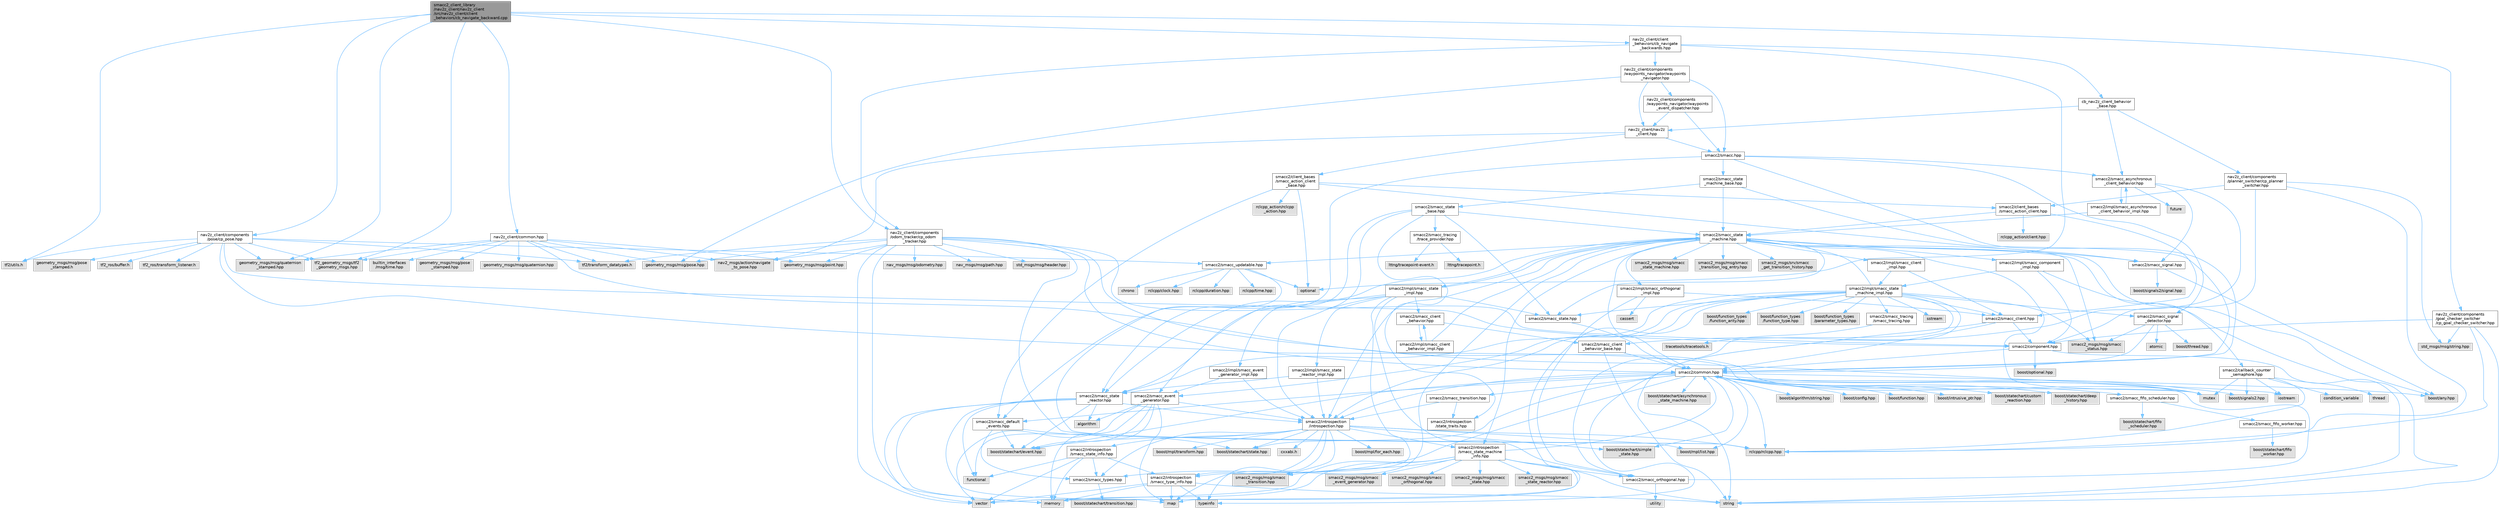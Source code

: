 digraph "smacc2_client_library/nav2z_client/nav2z_client/src/nav2z_client/client_behaviors/cb_navigate_backward.cpp"
{
 // LATEX_PDF_SIZE
  bgcolor="transparent";
  edge [fontname=Helvetica,fontsize=10,labelfontname=Helvetica,labelfontsize=10];
  node [fontname=Helvetica,fontsize=10,shape=box,height=0.2,width=0.4];
  Node1 [label="smacc2_client_library\l/nav2z_client/nav2z_client\l/src/nav2z_client/client\l_behaviors/cb_navigate_backward.cpp",height=0.2,width=0.4,color="gray40", fillcolor="grey60", style="filled", fontcolor="black",tooltip=" "];
  Node1 -> Node2 [color="steelblue1",style="solid"];
  Node2 [label="tf2/utils.h",height=0.2,width=0.4,color="grey60", fillcolor="#E0E0E0", style="filled",tooltip=" "];
  Node1 -> Node3 [color="steelblue1",style="solid"];
  Node3 [label="geometry_msgs/msg/quaternion\l_stamped.hpp",height=0.2,width=0.4,color="grey60", fillcolor="#E0E0E0", style="filled",tooltip=" "];
  Node1 -> Node4 [color="steelblue1",style="solid"];
  Node4 [label="nav2z_client/client\l_behaviors/cb_navigate\l_backwards.hpp",height=0.2,width=0.4,color="grey40", fillcolor="white", style="filled",URL="$cb__navigate__backwards_8hpp.html",tooltip=" "];
  Node4 -> Node5 [color="steelblue1",style="solid"];
  Node5 [label="nav2z_client/components\l/odom_tracker/cp_odom\l_tracker.hpp",height=0.2,width=0.4,color="grey40", fillcolor="white", style="filled",URL="$cp__odom__tracker_8hpp.html",tooltip=" "];
  Node5 -> Node6 [color="steelblue1",style="solid"];
  Node6 [label="tf2/transform_datatypes.h",height=0.2,width=0.4,color="grey60", fillcolor="#E0E0E0", style="filled",tooltip=" "];
  Node5 -> Node7 [color="steelblue1",style="solid"];
  Node7 [label="smacc2/common.hpp",height=0.2,width=0.4,color="grey40", fillcolor="white", style="filled",URL="$include_2smacc2_2common_8hpp.html",tooltip=" "];
  Node7 -> Node8 [color="steelblue1",style="solid"];
  Node8 [label="boost/statechart/asynchronous\l_state_machine.hpp",height=0.2,width=0.4,color="grey60", fillcolor="#E0E0E0", style="filled",tooltip=" "];
  Node7 -> Node9 [color="steelblue1",style="solid"];
  Node9 [label="boost/statechart/custom\l_reaction.hpp",height=0.2,width=0.4,color="grey60", fillcolor="#E0E0E0", style="filled",tooltip=" "];
  Node7 -> Node10 [color="steelblue1",style="solid"];
  Node10 [label="boost/statechart/deep\l_history.hpp",height=0.2,width=0.4,color="grey60", fillcolor="#E0E0E0", style="filled",tooltip=" "];
  Node7 -> Node11 [color="steelblue1",style="solid"];
  Node11 [label="boost/statechart/event.hpp",height=0.2,width=0.4,color="grey60", fillcolor="#E0E0E0", style="filled",tooltip=" "];
  Node7 -> Node12 [color="steelblue1",style="solid"];
  Node12 [label="boost/statechart/simple\l_state.hpp",height=0.2,width=0.4,color="grey60", fillcolor="#E0E0E0", style="filled",tooltip=" "];
  Node7 -> Node13 [color="steelblue1",style="solid"];
  Node13 [label="boost/statechart/state.hpp",height=0.2,width=0.4,color="grey60", fillcolor="#E0E0E0", style="filled",tooltip=" "];
  Node7 -> Node14 [color="steelblue1",style="solid"];
  Node14 [label="boost/algorithm/string.hpp",height=0.2,width=0.4,color="grey60", fillcolor="#E0E0E0", style="filled",tooltip=" "];
  Node7 -> Node15 [color="steelblue1",style="solid"];
  Node15 [label="boost/any.hpp",height=0.2,width=0.4,color="grey60", fillcolor="#E0E0E0", style="filled",tooltip=" "];
  Node7 -> Node16 [color="steelblue1",style="solid"];
  Node16 [label="boost/config.hpp",height=0.2,width=0.4,color="grey60", fillcolor="#E0E0E0", style="filled",tooltip=" "];
  Node7 -> Node17 [color="steelblue1",style="solid"];
  Node17 [label="boost/function.hpp",height=0.2,width=0.4,color="grey60", fillcolor="#E0E0E0", style="filled",tooltip=" "];
  Node7 -> Node18 [color="steelblue1",style="solid"];
  Node18 [label="boost/intrusive_ptr.hpp",height=0.2,width=0.4,color="grey60", fillcolor="#E0E0E0", style="filled",tooltip=" "];
  Node7 -> Node19 [color="steelblue1",style="solid"];
  Node19 [label="boost/mpl/list.hpp",height=0.2,width=0.4,color="grey60", fillcolor="#E0E0E0", style="filled",tooltip=" "];
  Node7 -> Node20 [color="steelblue1",style="solid"];
  Node20 [label="boost/signals2.hpp",height=0.2,width=0.4,color="grey60", fillcolor="#E0E0E0", style="filled",tooltip=" "];
  Node7 -> Node21 [color="steelblue1",style="solid"];
  Node21 [label="mutex",height=0.2,width=0.4,color="grey60", fillcolor="#E0E0E0", style="filled",tooltip=" "];
  Node7 -> Node22 [color="steelblue1",style="solid"];
  Node22 [label="rclcpp/rclcpp.hpp",height=0.2,width=0.4,color="grey60", fillcolor="#E0E0E0", style="filled",tooltip=" "];
  Node7 -> Node23 [color="steelblue1",style="solid"];
  Node23 [label="smacc2/introspection\l/introspection.hpp",height=0.2,width=0.4,color="grey40", fillcolor="white", style="filled",URL="$introspection_8hpp.html",tooltip=" "];
  Node23 -> Node11 [color="steelblue1",style="solid"];
  Node23 -> Node12 [color="steelblue1",style="solid"];
  Node23 -> Node13 [color="steelblue1",style="solid"];
  Node23 -> Node24 [color="steelblue1",style="solid"];
  Node24 [label="boost/mpl/for_each.hpp",height=0.2,width=0.4,color="grey60", fillcolor="#E0E0E0", style="filled",tooltip=" "];
  Node23 -> Node19 [color="steelblue1",style="solid"];
  Node23 -> Node25 [color="steelblue1",style="solid"];
  Node25 [label="boost/mpl/transform.hpp",height=0.2,width=0.4,color="grey60", fillcolor="#E0E0E0", style="filled",tooltip=" "];
  Node23 -> Node22 [color="steelblue1",style="solid"];
  Node23 -> Node26 [color="steelblue1",style="solid"];
  Node26 [label="typeinfo",height=0.2,width=0.4,color="grey60", fillcolor="#E0E0E0", style="filled",tooltip=" "];
  Node23 -> Node27 [color="steelblue1",style="solid"];
  Node27 [label="smacc2/introspection\l/smacc_state_info.hpp",height=0.2,width=0.4,color="grey40", fillcolor="white", style="filled",URL="$smacc__state__info_8hpp.html",tooltip=" "];
  Node27 -> Node28 [color="steelblue1",style="solid"];
  Node28 [label="functional",height=0.2,width=0.4,color="grey60", fillcolor="#E0E0E0", style="filled",tooltip=" "];
  Node27 -> Node29 [color="steelblue1",style="solid"];
  Node29 [label="memory",height=0.2,width=0.4,color="grey60", fillcolor="#E0E0E0", style="filled",tooltip=" "];
  Node27 -> Node30 [color="steelblue1",style="solid"];
  Node30 [label="smacc2/introspection\l/smacc_type_info.hpp",height=0.2,width=0.4,color="grey40", fillcolor="white", style="filled",URL="$smacc__type__info_8hpp.html",tooltip=" "];
  Node30 -> Node31 [color="steelblue1",style="solid"];
  Node31 [label="map",height=0.2,width=0.4,color="grey60", fillcolor="#E0E0E0", style="filled",tooltip=" "];
  Node30 -> Node29 [color="steelblue1",style="solid"];
  Node30 -> Node32 [color="steelblue1",style="solid"];
  Node32 [label="string",height=0.2,width=0.4,color="grey60", fillcolor="#E0E0E0", style="filled",tooltip=" "];
  Node30 -> Node26 [color="steelblue1",style="solid"];
  Node30 -> Node33 [color="steelblue1",style="solid"];
  Node33 [label="vector",height=0.2,width=0.4,color="grey60", fillcolor="#E0E0E0", style="filled",tooltip=" "];
  Node27 -> Node34 [color="steelblue1",style="solid"];
  Node34 [label="smacc2/smacc_types.hpp",height=0.2,width=0.4,color="grey40", fillcolor="white", style="filled",URL="$smacc__types_8hpp.html",tooltip=" "];
  Node34 -> Node35 [color="steelblue1",style="solid"];
  Node35 [label="boost/statechart/transition.hpp",height=0.2,width=0.4,color="grey60", fillcolor="#E0E0E0", style="filled",tooltip=" "];
  Node27 -> Node33 [color="steelblue1",style="solid"];
  Node23 -> Node30 [color="steelblue1",style="solid"];
  Node23 -> Node34 [color="steelblue1",style="solid"];
  Node23 -> Node36 [color="steelblue1",style="solid"];
  Node36 [label="cxxabi.h",height=0.2,width=0.4,color="grey60", fillcolor="#E0E0E0", style="filled",tooltip=" "];
  Node23 -> Node37 [color="steelblue1",style="solid"];
  Node37 [label="smacc2_msgs/msg/smacc\l_transition.hpp",height=0.2,width=0.4,color="grey60", fillcolor="#E0E0E0", style="filled",tooltip=" "];
  Node23 -> Node38 [color="steelblue1",style="solid"];
  Node38 [label="smacc2/introspection\l/smacc_state_machine\l_info.hpp",height=0.2,width=0.4,color="grey40", fillcolor="white", style="filled",URL="$smacc__state__machine__info_8hpp.html",tooltip=" "];
  Node38 -> Node31 [color="steelblue1",style="solid"];
  Node38 -> Node29 [color="steelblue1",style="solid"];
  Node38 -> Node32 [color="steelblue1",style="solid"];
  Node38 -> Node33 [color="steelblue1",style="solid"];
  Node38 -> Node7 [color="steelblue1",style="solid"];
  Node38 -> Node39 [color="steelblue1",style="solid"];
  Node39 [label="smacc2/smacc_orthogonal.hpp",height=0.2,width=0.4,color="grey40", fillcolor="white", style="filled",URL="$smacc__orthogonal_8hpp.html",tooltip=" "];
  Node39 -> Node7 [color="steelblue1",style="solid"];
  Node39 -> Node40 [color="steelblue1",style="solid"];
  Node40 [label="utility",height=0.2,width=0.4,color="grey60", fillcolor="#E0E0E0", style="filled",tooltip=" "];
  Node38 -> Node41 [color="steelblue1",style="solid"];
  Node41 [label="smacc2_msgs/msg/smacc\l_event_generator.hpp",height=0.2,width=0.4,color="grey60", fillcolor="#E0E0E0", style="filled",tooltip=" "];
  Node38 -> Node42 [color="steelblue1",style="solid"];
  Node42 [label="smacc2_msgs/msg/smacc\l_orthogonal.hpp",height=0.2,width=0.4,color="grey60", fillcolor="#E0E0E0", style="filled",tooltip=" "];
  Node38 -> Node43 [color="steelblue1",style="solid"];
  Node43 [label="smacc2_msgs/msg/smacc\l_state.hpp",height=0.2,width=0.4,color="grey60", fillcolor="#E0E0E0", style="filled",tooltip=" "];
  Node38 -> Node44 [color="steelblue1",style="solid"];
  Node44 [label="smacc2_msgs/msg/smacc\l_state_reactor.hpp",height=0.2,width=0.4,color="grey60", fillcolor="#E0E0E0", style="filled",tooltip=" "];
  Node38 -> Node37 [color="steelblue1",style="solid"];
  Node7 -> Node45 [color="steelblue1",style="solid"];
  Node45 [label="smacc2/smacc_fifo_scheduler.hpp",height=0.2,width=0.4,color="grey40", fillcolor="white", style="filled",URL="$smacc__fifo__scheduler_8hpp.html",tooltip=" "];
  Node45 -> Node46 [color="steelblue1",style="solid"];
  Node46 [label="boost/statechart/fifo\l_scheduler.hpp",height=0.2,width=0.4,color="grey60", fillcolor="#E0E0E0", style="filled",tooltip=" "];
  Node45 -> Node47 [color="steelblue1",style="solid"];
  Node47 [label="smacc2/smacc_fifo_worker.hpp",height=0.2,width=0.4,color="grey40", fillcolor="white", style="filled",URL="$smacc__fifo__worker_8hpp.html",tooltip=" "];
  Node47 -> Node48 [color="steelblue1",style="solid"];
  Node48 [label="boost/statechart/fifo\l_worker.hpp",height=0.2,width=0.4,color="grey60", fillcolor="#E0E0E0", style="filled",tooltip=" "];
  Node7 -> Node34 [color="steelblue1",style="solid"];
  Node7 -> Node49 [color="steelblue1",style="solid"];
  Node49 [label="smacc2/smacc_default\l_events.hpp",height=0.2,width=0.4,color="grey40", fillcolor="white", style="filled",URL="$smacc__default__events_8hpp.html",tooltip=" "];
  Node49 -> Node34 [color="steelblue1",style="solid"];
  Node49 -> Node11 [color="steelblue1",style="solid"];
  Node49 -> Node13 [color="steelblue1",style="solid"];
  Node7 -> Node50 [color="steelblue1",style="solid"];
  Node50 [label="smacc2/smacc_transition.hpp",height=0.2,width=0.4,color="grey40", fillcolor="white", style="filled",URL="$smacc__transition_8hpp.html",tooltip=" "];
  Node50 -> Node23 [color="steelblue1",style="solid"];
  Node50 -> Node51 [color="steelblue1",style="solid"];
  Node51 [label="smacc2/introspection\l/state_traits.hpp",height=0.2,width=0.4,color="grey40", fillcolor="white", style="filled",URL="$state__traits_8hpp.html",tooltip=" "];
  Node5 -> Node52 [color="steelblue1",style="solid"];
  Node52 [label="smacc2/component.hpp",height=0.2,width=0.4,color="grey40", fillcolor="white", style="filled",URL="$component_8hpp.html",tooltip=" "];
  Node52 -> Node32 [color="steelblue1",style="solid"];
  Node52 -> Node53 [color="steelblue1",style="solid"];
  Node53 [label="boost/optional.hpp",height=0.2,width=0.4,color="grey60", fillcolor="#E0E0E0", style="filled",tooltip=" "];
  Node52 -> Node7 [color="steelblue1",style="solid"];
  Node5 -> Node22 [color="steelblue1",style="solid"];
  Node5 -> Node29 [color="steelblue1",style="solid"];
  Node5 -> Node21 [color="steelblue1",style="solid"];
  Node5 -> Node33 [color="steelblue1",style="solid"];
  Node5 -> Node54 [color="steelblue1",style="solid"];
  Node54 [label="geometry_msgs/msg/point.hpp",height=0.2,width=0.4,color="grey60", fillcolor="#E0E0E0", style="filled",tooltip=" "];
  Node5 -> Node55 [color="steelblue1",style="solid"];
  Node55 [label="geometry_msgs/msg/pose.hpp",height=0.2,width=0.4,color="grey60", fillcolor="#E0E0E0", style="filled",tooltip=" "];
  Node5 -> Node56 [color="steelblue1",style="solid"];
  Node56 [label="nav2_msgs/action/navigate\l_to_pose.hpp",height=0.2,width=0.4,color="grey60", fillcolor="#E0E0E0", style="filled",tooltip=" "];
  Node5 -> Node57 [color="steelblue1",style="solid"];
  Node57 [label="nav_msgs/msg/odometry.hpp",height=0.2,width=0.4,color="grey60", fillcolor="#E0E0E0", style="filled",tooltip=" "];
  Node5 -> Node58 [color="steelblue1",style="solid"];
  Node58 [label="nav_msgs/msg/path.hpp",height=0.2,width=0.4,color="grey60", fillcolor="#E0E0E0", style="filled",tooltip=" "];
  Node5 -> Node59 [color="steelblue1",style="solid"];
  Node59 [label="std_msgs/msg/header.hpp",height=0.2,width=0.4,color="grey60", fillcolor="#E0E0E0", style="filled",tooltip=" "];
  Node4 -> Node60 [color="steelblue1",style="solid"];
  Node60 [label="optional",height=0.2,width=0.4,color="grey60", fillcolor="#E0E0E0", style="filled",tooltip=" "];
  Node4 -> Node61 [color="steelblue1",style="solid"];
  Node61 [label="nav2z_client/components\l/waypoints_navigator/waypoints\l_navigator.hpp",height=0.2,width=0.4,color="grey40", fillcolor="white", style="filled",URL="$waypoints__navigator_8hpp.html",tooltip=" "];
  Node61 -> Node62 [color="steelblue1",style="solid"];
  Node62 [label="nav2z_client/components\l/waypoints_navigator/waypoints\l_event_dispatcher.hpp",height=0.2,width=0.4,color="grey40", fillcolor="white", style="filled",URL="$waypoints__event__dispatcher_8hpp.html",tooltip=" "];
  Node62 -> Node63 [color="steelblue1",style="solid"];
  Node63 [label="nav2z_client/nav2z\l_client.hpp",height=0.2,width=0.4,color="grey40", fillcolor="white", style="filled",URL="$nav2z__client_8hpp.html",tooltip=" "];
  Node63 -> Node64 [color="steelblue1",style="solid"];
  Node64 [label="smacc2/client_bases\l/smacc_action_client\l_base.hpp",height=0.2,width=0.4,color="grey40", fillcolor="white", style="filled",URL="$smacc__action__client__base_8hpp.html",tooltip=" "];
  Node64 -> Node65 [color="steelblue1",style="solid"];
  Node65 [label="smacc2/client_bases\l/smacc_action_client.hpp",height=0.2,width=0.4,color="grey40", fillcolor="white", style="filled",URL="$smacc__action__client_8hpp.html",tooltip=" "];
  Node65 -> Node66 [color="steelblue1",style="solid"];
  Node66 [label="smacc2/smacc_client.hpp",height=0.2,width=0.4,color="grey40", fillcolor="white", style="filled",URL="$smacc__client_8hpp.html",tooltip=" "];
  Node66 -> Node7 [color="steelblue1",style="solid"];
  Node66 -> Node52 [color="steelblue1",style="solid"];
  Node66 -> Node26 [color="steelblue1",style="solid"];
  Node65 -> Node67 [color="steelblue1",style="solid"];
  Node67 [label="smacc2/smacc_state\l_machine.hpp",height=0.2,width=0.4,color="grey40", fillcolor="white", style="filled",URL="$smacc__state__machine_8hpp.html",tooltip=" "];
  Node67 -> Node15 [color="steelblue1",style="solid"];
  Node67 -> Node31 [color="steelblue1",style="solid"];
  Node67 -> Node21 [color="steelblue1",style="solid"];
  Node67 -> Node7 [color="steelblue1",style="solid"];
  Node67 -> Node23 [color="steelblue1",style="solid"];
  Node67 -> Node38 [color="steelblue1",style="solid"];
  Node67 -> Node68 [color="steelblue1",style="solid"];
  Node68 [label="smacc2/smacc_signal.hpp",height=0.2,width=0.4,color="grey40", fillcolor="white", style="filled",URL="$smacc__signal_8hpp.html",tooltip=" "];
  Node68 -> Node15 [color="steelblue1",style="solid"];
  Node68 -> Node69 [color="steelblue1",style="solid"];
  Node69 [label="boost/signals2/signal.hpp",height=0.2,width=0.4,color="grey60", fillcolor="#E0E0E0", style="filled",tooltip=" "];
  Node67 -> Node70 [color="steelblue1",style="solid"];
  Node70 [label="smacc2/smacc_updatable.hpp",height=0.2,width=0.4,color="grey40", fillcolor="white", style="filled",URL="$smacc__updatable_8hpp.html",tooltip=" "];
  Node70 -> Node71 [color="steelblue1",style="solid"];
  Node71 [label="chrono",height=0.2,width=0.4,color="grey60", fillcolor="#E0E0E0", style="filled",tooltip=" "];
  Node70 -> Node60 [color="steelblue1",style="solid"];
  Node70 -> Node72 [color="steelblue1",style="solid"];
  Node72 [label="rclcpp/clock.hpp",height=0.2,width=0.4,color="grey60", fillcolor="#E0E0E0", style="filled",tooltip=" "];
  Node70 -> Node73 [color="steelblue1",style="solid"];
  Node73 [label="rclcpp/duration.hpp",height=0.2,width=0.4,color="grey60", fillcolor="#E0E0E0", style="filled",tooltip=" "];
  Node70 -> Node22 [color="steelblue1",style="solid"];
  Node70 -> Node74 [color="steelblue1",style="solid"];
  Node74 [label="rclcpp/time.hpp",height=0.2,width=0.4,color="grey60", fillcolor="#E0E0E0", style="filled",tooltip=" "];
  Node67 -> Node75 [color="steelblue1",style="solid"];
  Node75 [label="smacc2_msgs/msg/smacc\l_state_machine.hpp",height=0.2,width=0.4,color="grey60", fillcolor="#E0E0E0", style="filled",tooltip=" "];
  Node67 -> Node76 [color="steelblue1",style="solid"];
  Node76 [label="smacc2_msgs/msg/smacc\l_status.hpp",height=0.2,width=0.4,color="grey60", fillcolor="#E0E0E0", style="filled",tooltip=" "];
  Node67 -> Node77 [color="steelblue1",style="solid"];
  Node77 [label="smacc2_msgs/msg/smacc\l_transition_log_entry.hpp",height=0.2,width=0.4,color="grey60", fillcolor="#E0E0E0", style="filled",tooltip=" "];
  Node67 -> Node78 [color="steelblue1",style="solid"];
  Node78 [label="smacc2_msgs/srv/smacc\l_get_transition_history.hpp",height=0.2,width=0.4,color="grey60", fillcolor="#E0E0E0", style="filled",tooltip=" "];
  Node67 -> Node79 [color="steelblue1",style="solid"];
  Node79 [label="smacc2/callback_counter\l_semaphore.hpp",height=0.2,width=0.4,color="grey40", fillcolor="white", style="filled",URL="$callback__counter__semaphore_8hpp.html",tooltip=" "];
  Node79 -> Node20 [color="steelblue1",style="solid"];
  Node79 -> Node80 [color="steelblue1",style="solid"];
  Node80 [label="condition_variable",height=0.2,width=0.4,color="grey60", fillcolor="#E0E0E0", style="filled",tooltip=" "];
  Node79 -> Node81 [color="steelblue1",style="solid"];
  Node81 [label="iostream",height=0.2,width=0.4,color="grey60", fillcolor="#E0E0E0", style="filled",tooltip=" "];
  Node79 -> Node21 [color="steelblue1",style="solid"];
  Node79 -> Node22 [color="steelblue1",style="solid"];
  Node79 -> Node82 [color="steelblue1",style="solid"];
  Node82 [label="thread",height=0.2,width=0.4,color="grey60", fillcolor="#E0E0E0", style="filled",tooltip=" "];
  Node67 -> Node83 [color="steelblue1",style="solid"];
  Node83 [label="smacc2/smacc_state.hpp",height=0.2,width=0.4,color="grey40", fillcolor="white", style="filled",URL="$smacc__state_8hpp.html",tooltip=" "];
  Node83 -> Node7 [color="steelblue1",style="solid"];
  Node67 -> Node84 [color="steelblue1",style="solid"];
  Node84 [label="smacc2/smacc_state\l_reactor.hpp",height=0.2,width=0.4,color="grey40", fillcolor="white", style="filled",URL="$smacc__state__reactor_8hpp.html",tooltip=" "];
  Node84 -> Node85 [color="steelblue1",style="solid"];
  Node85 [label="algorithm",height=0.2,width=0.4,color="grey60", fillcolor="#E0E0E0", style="filled",tooltip=" "];
  Node84 -> Node11 [color="steelblue1",style="solid"];
  Node84 -> Node28 [color="steelblue1",style="solid"];
  Node84 -> Node31 [color="steelblue1",style="solid"];
  Node84 -> Node29 [color="steelblue1",style="solid"];
  Node84 -> Node23 [color="steelblue1",style="solid"];
  Node84 -> Node33 [color="steelblue1",style="solid"];
  Node67 -> Node86 [color="steelblue1",style="solid"];
  Node86 [label="smacc2/impl/smacc_client\l_impl.hpp",height=0.2,width=0.4,color="grey40", fillcolor="white", style="filled",URL="$smacc__client__impl_8hpp.html",tooltip=" "];
  Node86 -> Node87 [color="steelblue1",style="solid"];
  Node87 [label="smacc2/impl/smacc_state\l_machine_impl.hpp",height=0.2,width=0.4,color="grey40", fillcolor="white", style="filled",URL="$smacc__state__machine__impl_8hpp.html",tooltip=" "];
  Node87 -> Node29 [color="steelblue1",style="solid"];
  Node87 -> Node88 [color="steelblue1",style="solid"];
  Node88 [label="sstream",height=0.2,width=0.4,color="grey60", fillcolor="#E0E0E0", style="filled",tooltip=" "];
  Node87 -> Node32 [color="steelblue1",style="solid"];
  Node87 -> Node23 [color="steelblue1",style="solid"];
  Node87 -> Node66 [color="steelblue1",style="solid"];
  Node87 -> Node89 [color="steelblue1",style="solid"];
  Node89 [label="smacc2/smacc_event\l_generator.hpp",height=0.2,width=0.4,color="grey40", fillcolor="white", style="filled",URL="$smacc__event__generator_8hpp.html",tooltip=" "];
  Node89 -> Node85 [color="steelblue1",style="solid"];
  Node89 -> Node11 [color="steelblue1",style="solid"];
  Node89 -> Node28 [color="steelblue1",style="solid"];
  Node89 -> Node31 [color="steelblue1",style="solid"];
  Node89 -> Node29 [color="steelblue1",style="solid"];
  Node89 -> Node23 [color="steelblue1",style="solid"];
  Node89 -> Node33 [color="steelblue1",style="solid"];
  Node87 -> Node39 [color="steelblue1",style="solid"];
  Node87 -> Node90 [color="steelblue1",style="solid"];
  Node90 [label="smacc2/smacc_signal\l_detector.hpp",height=0.2,width=0.4,color="grey40", fillcolor="white", style="filled",URL="$smacc__signal__detector_8hpp.html",tooltip=" "];
  Node90 -> Node91 [color="steelblue1",style="solid"];
  Node91 [label="atomic",height=0.2,width=0.4,color="grey60", fillcolor="#E0E0E0", style="filled",tooltip=" "];
  Node90 -> Node92 [color="steelblue1",style="solid"];
  Node92 [label="boost/thread.hpp",height=0.2,width=0.4,color="grey60", fillcolor="#E0E0E0", style="filled",tooltip=" "];
  Node90 -> Node7 [color="steelblue1",style="solid"];
  Node90 -> Node76 [color="steelblue1",style="solid"];
  Node87 -> Node83 [color="steelblue1",style="solid"];
  Node87 -> Node67 [color="steelblue1",style="solid"];
  Node87 -> Node84 [color="steelblue1",style="solid"];
  Node87 -> Node93 [color="steelblue1",style="solid"];
  Node93 [label="boost/function_types\l/function_arity.hpp",height=0.2,width=0.4,color="grey60", fillcolor="#E0E0E0", style="filled",tooltip=" "];
  Node87 -> Node94 [color="steelblue1",style="solid"];
  Node94 [label="boost/function_types\l/function_type.hpp",height=0.2,width=0.4,color="grey60", fillcolor="#E0E0E0", style="filled",tooltip=" "];
  Node87 -> Node95 [color="steelblue1",style="solid"];
  Node95 [label="boost/function_types\l/parameter_types.hpp",height=0.2,width=0.4,color="grey60", fillcolor="#E0E0E0", style="filled",tooltip=" "];
  Node87 -> Node96 [color="steelblue1",style="solid"];
  Node96 [label="smacc2/smacc_tracing\l/smacc_tracing.hpp",height=0.2,width=0.4,color="grey40", fillcolor="white", style="filled",URL="$smacc__tracing_8hpp.html",tooltip=" "];
  Node96 -> Node97 [color="steelblue1",style="solid"];
  Node97 [label="tracetools/tracetools.h",height=0.2,width=0.4,color="grey60", fillcolor="#E0E0E0", style="filled",tooltip=" "];
  Node87 -> Node76 [color="steelblue1",style="solid"];
  Node86 -> Node66 [color="steelblue1",style="solid"];
  Node67 -> Node98 [color="steelblue1",style="solid"];
  Node98 [label="smacc2/impl/smacc_component\l_impl.hpp",height=0.2,width=0.4,color="grey40", fillcolor="white", style="filled",URL="$smacc__component__impl_8hpp.html",tooltip=" "];
  Node98 -> Node32 [color="steelblue1",style="solid"];
  Node98 -> Node52 [color="steelblue1",style="solid"];
  Node98 -> Node87 [color="steelblue1",style="solid"];
  Node67 -> Node99 [color="steelblue1",style="solid"];
  Node99 [label="smacc2/impl/smacc_orthogonal\l_impl.hpp",height=0.2,width=0.4,color="grey40", fillcolor="white", style="filled",URL="$smacc__orthogonal__impl_8hpp.html",tooltip=" "];
  Node99 -> Node100 [color="steelblue1",style="solid"];
  Node100 [label="cassert",height=0.2,width=0.4,color="grey60", fillcolor="#E0E0E0", style="filled",tooltip=" "];
  Node99 -> Node66 [color="steelblue1",style="solid"];
  Node99 -> Node39 [color="steelblue1",style="solid"];
  Node67 -> Node101 [color="steelblue1",style="solid"];
  Node101 [label="smacc2/impl/smacc_state\l_impl.hpp",height=0.2,width=0.4,color="grey40", fillcolor="white", style="filled",URL="$smacc__state__impl_8hpp.html",tooltip=" "];
  Node101 -> Node23 [color="steelblue1",style="solid"];
  Node101 -> Node102 [color="steelblue1",style="solid"];
  Node102 [label="smacc2/smacc_client\l_behavior.hpp",height=0.2,width=0.4,color="grey40", fillcolor="white", style="filled",URL="$smacc__client__behavior_8hpp.html",tooltip=" "];
  Node102 -> Node103 [color="steelblue1",style="solid"];
  Node103 [label="smacc2/smacc_client\l_behavior_base.hpp",height=0.2,width=0.4,color="grey40", fillcolor="white", style="filled",URL="$smacc__client__behavior__base_8hpp.html",tooltip=" "];
  Node103 -> Node32 [color="steelblue1",style="solid"];
  Node103 -> Node7 [color="steelblue1",style="solid"];
  Node102 -> Node104 [color="steelblue1",style="solid"];
  Node104 [label="smacc2/impl/smacc_client\l_behavior_impl.hpp",height=0.2,width=0.4,color="grey40", fillcolor="white", style="filled",URL="$smacc__client__behavior__impl_8hpp.html",tooltip=" "];
  Node104 -> Node102 [color="steelblue1",style="solid"];
  Node104 -> Node67 [color="steelblue1",style="solid"];
  Node101 -> Node39 [color="steelblue1",style="solid"];
  Node101 -> Node83 [color="steelblue1",style="solid"];
  Node101 -> Node84 [color="steelblue1",style="solid"];
  Node101 -> Node30 [color="steelblue1",style="solid"];
  Node101 -> Node67 [color="steelblue1",style="solid"];
  Node101 -> Node105 [color="steelblue1",style="solid"];
  Node105 [label="smacc2/impl/smacc_event\l_generator_impl.hpp",height=0.2,width=0.4,color="grey40", fillcolor="white", style="filled",URL="$smacc__event__generator__impl_8hpp.html",tooltip=" "];
  Node105 -> Node23 [color="steelblue1",style="solid"];
  Node105 -> Node89 [color="steelblue1",style="solid"];
  Node101 -> Node106 [color="steelblue1",style="solid"];
  Node106 [label="smacc2/impl/smacc_state\l_reactor_impl.hpp",height=0.2,width=0.4,color="grey40", fillcolor="white", style="filled",URL="$smacc__state__reactor__impl_8hpp.html",tooltip=" "];
  Node106 -> Node23 [color="steelblue1",style="solid"];
  Node106 -> Node84 [color="steelblue1",style="solid"];
  Node65 -> Node107 [color="steelblue1",style="solid"];
  Node107 [label="rclcpp_action/client.hpp",height=0.2,width=0.4,color="grey60", fillcolor="#E0E0E0", style="filled",tooltip=" "];
  Node64 -> Node49 [color="steelblue1",style="solid"];
  Node64 -> Node68 [color="steelblue1",style="solid"];
  Node64 -> Node60 [color="steelblue1",style="solid"];
  Node64 -> Node108 [color="steelblue1",style="solid"];
  Node108 [label="rclcpp_action/rclcpp\l_action.hpp",height=0.2,width=0.4,color="grey60", fillcolor="#E0E0E0", style="filled",tooltip=" "];
  Node63 -> Node109 [color="steelblue1",style="solid"];
  Node109 [label="smacc2/smacc.hpp",height=0.2,width=0.4,color="grey40", fillcolor="white", style="filled",URL="$smacc_8hpp.html",tooltip=" "];
  Node109 -> Node7 [color="steelblue1",style="solid"];
  Node109 -> Node110 [color="steelblue1",style="solid"];
  Node110 [label="smacc2/smacc_asynchronous\l_client_behavior.hpp",height=0.2,width=0.4,color="grey40", fillcolor="white", style="filled",URL="$smacc__asynchronous__client__behavior_8hpp.html",tooltip=" "];
  Node110 -> Node111 [color="steelblue1",style="solid"];
  Node111 [label="future",height=0.2,width=0.4,color="grey60", fillcolor="#E0E0E0", style="filled",tooltip=" "];
  Node110 -> Node103 [color="steelblue1",style="solid"];
  Node110 -> Node68 [color="steelblue1",style="solid"];
  Node110 -> Node112 [color="steelblue1",style="solid"];
  Node112 [label="smacc2/impl/smacc_asynchronous\l_client_behavior_impl.hpp",height=0.2,width=0.4,color="grey40", fillcolor="white", style="filled",URL="$smacc__asynchronous__client__behavior__impl_8hpp.html",tooltip=" "];
  Node112 -> Node110 [color="steelblue1",style="solid"];
  Node112 -> Node67 [color="steelblue1",style="solid"];
  Node109 -> Node49 [color="steelblue1",style="solid"];
  Node109 -> Node90 [color="steelblue1",style="solid"];
  Node109 -> Node113 [color="steelblue1",style="solid"];
  Node113 [label="smacc2/smacc_state\l_machine_base.hpp",height=0.2,width=0.4,color="grey40", fillcolor="white", style="filled",URL="$smacc__state__machine__base_8hpp.html",tooltip=" "];
  Node113 -> Node7 [color="steelblue1",style="solid"];
  Node113 -> Node114 [color="steelblue1",style="solid"];
  Node114 [label="smacc2/smacc_state\l_base.hpp",height=0.2,width=0.4,color="grey40", fillcolor="white", style="filled",URL="$smacc__state__base_8hpp.html",tooltip=" "];
  Node114 -> Node51 [color="steelblue1",style="solid"];
  Node114 -> Node89 [color="steelblue1",style="solid"];
  Node114 -> Node83 [color="steelblue1",style="solid"];
  Node114 -> Node67 [color="steelblue1",style="solid"];
  Node114 -> Node84 [color="steelblue1",style="solid"];
  Node114 -> Node115 [color="steelblue1",style="solid"];
  Node115 [label="smacc2/smacc_tracing\l/trace_provider.hpp",height=0.2,width=0.4,color="grey40", fillcolor="white", style="filled",URL="$trace__provider_8hpp.html",tooltip=" "];
  Node115 -> Node116 [color="steelblue1",style="solid"];
  Node116 [label="lttng/tracepoint.h",height=0.2,width=0.4,color="grey60", fillcolor="#E0E0E0", style="filled",tooltip=" "];
  Node115 -> Node117 [color="steelblue1",style="solid"];
  Node117 [label="lttng/tracepoint-event.h",height=0.2,width=0.4,color="grey60", fillcolor="#E0E0E0", style="filled",tooltip=" "];
  Node113 -> Node67 [color="steelblue1",style="solid"];
  Node63 -> Node56 [color="steelblue1",style="solid"];
  Node62 -> Node109 [color="steelblue1",style="solid"];
  Node61 -> Node63 [color="steelblue1",style="solid"];
  Node61 -> Node109 [color="steelblue1",style="solid"];
  Node61 -> Node55 [color="steelblue1",style="solid"];
  Node4 -> Node118 [color="steelblue1",style="solid"];
  Node118 [label="cb_nav2z_client_behavior\l_base.hpp",height=0.2,width=0.4,color="grey40", fillcolor="white", style="filled",URL="$cb__nav2z__client__behavior__base_8hpp.html",tooltip=" "];
  Node118 -> Node119 [color="steelblue1",style="solid"];
  Node119 [label="nav2z_client/components\l/planner_switcher/cp_planner\l_switcher.hpp",height=0.2,width=0.4,color="grey40", fillcolor="white", style="filled",URL="$cp__planner__switcher_8hpp.html",tooltip=" "];
  Node119 -> Node22 [color="steelblue1",style="solid"];
  Node119 -> Node65 [color="steelblue1",style="solid"];
  Node119 -> Node52 [color="steelblue1",style="solid"];
  Node119 -> Node120 [color="steelblue1",style="solid"];
  Node120 [label="std_msgs/msg/string.hpp",height=0.2,width=0.4,color="grey60", fillcolor="#E0E0E0", style="filled",tooltip=" "];
  Node118 -> Node63 [color="steelblue1",style="solid"];
  Node118 -> Node110 [color="steelblue1",style="solid"];
  Node1 -> Node121 [color="steelblue1",style="solid"];
  Node121 [label="nav2z_client/common.hpp",height=0.2,width=0.4,color="grey40", fillcolor="white", style="filled",URL="$client__library_2nav2z__client_2nav2z__client_2include_2nav2z__client_2common_8hpp.html",tooltip=" "];
  Node121 -> Node81 [color="steelblue1",style="solid"];
  Node121 -> Node6 [color="steelblue1",style="solid"];
  Node121 -> Node122 [color="steelblue1",style="solid"];
  Node122 [label="builtin_interfaces\l/msg/time.hpp",height=0.2,width=0.4,color="grey60", fillcolor="#E0E0E0", style="filled",tooltip=" "];
  Node121 -> Node54 [color="steelblue1",style="solid"];
  Node121 -> Node55 [color="steelblue1",style="solid"];
  Node121 -> Node123 [color="steelblue1",style="solid"];
  Node123 [label="geometry_msgs/msg/pose\l_stamped.hpp",height=0.2,width=0.4,color="grey60", fillcolor="#E0E0E0", style="filled",tooltip=" "];
  Node121 -> Node124 [color="steelblue1",style="solid"];
  Node124 [label="geometry_msgs/msg/quaternion.hpp",height=0.2,width=0.4,color="grey60", fillcolor="#E0E0E0", style="filled",tooltip=" "];
  Node121 -> Node3 [color="steelblue1",style="solid"];
  Node121 -> Node56 [color="steelblue1",style="solid"];
  Node121 -> Node125 [color="steelblue1",style="solid"];
  Node125 [label="tf2_geometry_msgs/tf2\l_geometry_msgs.hpp",height=0.2,width=0.4,color="grey60", fillcolor="#E0E0E0", style="filled",tooltip=" "];
  Node1 -> Node126 [color="steelblue1",style="solid"];
  Node126 [label="nav2z_client/components\l/goal_checker_switcher\l/cp_goal_checker_switcher.hpp",height=0.2,width=0.4,color="grey40", fillcolor="white", style="filled",URL="$cp__goal__checker__switcher_8hpp.html",tooltip=" "];
  Node126 -> Node32 [color="steelblue1",style="solid"];
  Node126 -> Node22 [color="steelblue1",style="solid"];
  Node126 -> Node52 [color="steelblue1",style="solid"];
  Node126 -> Node120 [color="steelblue1",style="solid"];
  Node1 -> Node5 [color="steelblue1",style="solid"];
  Node1 -> Node127 [color="steelblue1",style="solid"];
  Node127 [label="nav2z_client/components\l/pose/cp_pose.hpp",height=0.2,width=0.4,color="grey40", fillcolor="white", style="filled",URL="$cp__pose_8hpp.html",tooltip=" "];
  Node127 -> Node21 [color="steelblue1",style="solid"];
  Node127 -> Node128 [color="steelblue1",style="solid"];
  Node128 [label="geometry_msgs/msg/pose\l_stamped.h",height=0.2,width=0.4,color="grey60", fillcolor="#E0E0E0", style="filled",tooltip=" "];
  Node127 -> Node6 [color="steelblue1",style="solid"];
  Node127 -> Node2 [color="steelblue1",style="solid"];
  Node127 -> Node129 [color="steelblue1",style="solid"];
  Node129 [label="tf2_ros/buffer.h",height=0.2,width=0.4,color="grey60", fillcolor="#E0E0E0", style="filled",tooltip=" "];
  Node127 -> Node130 [color="steelblue1",style="solid"];
  Node130 [label="tf2_ros/transform_listener.h",height=0.2,width=0.4,color="grey60", fillcolor="#E0E0E0", style="filled",tooltip=" "];
  Node127 -> Node3 [color="steelblue1",style="solid"];
  Node127 -> Node125 [color="steelblue1",style="solid"];
  Node127 -> Node52 [color="steelblue1",style="solid"];
  Node127 -> Node70 [color="steelblue1",style="solid"];
  Node1 -> Node125 [color="steelblue1",style="solid"];
}
